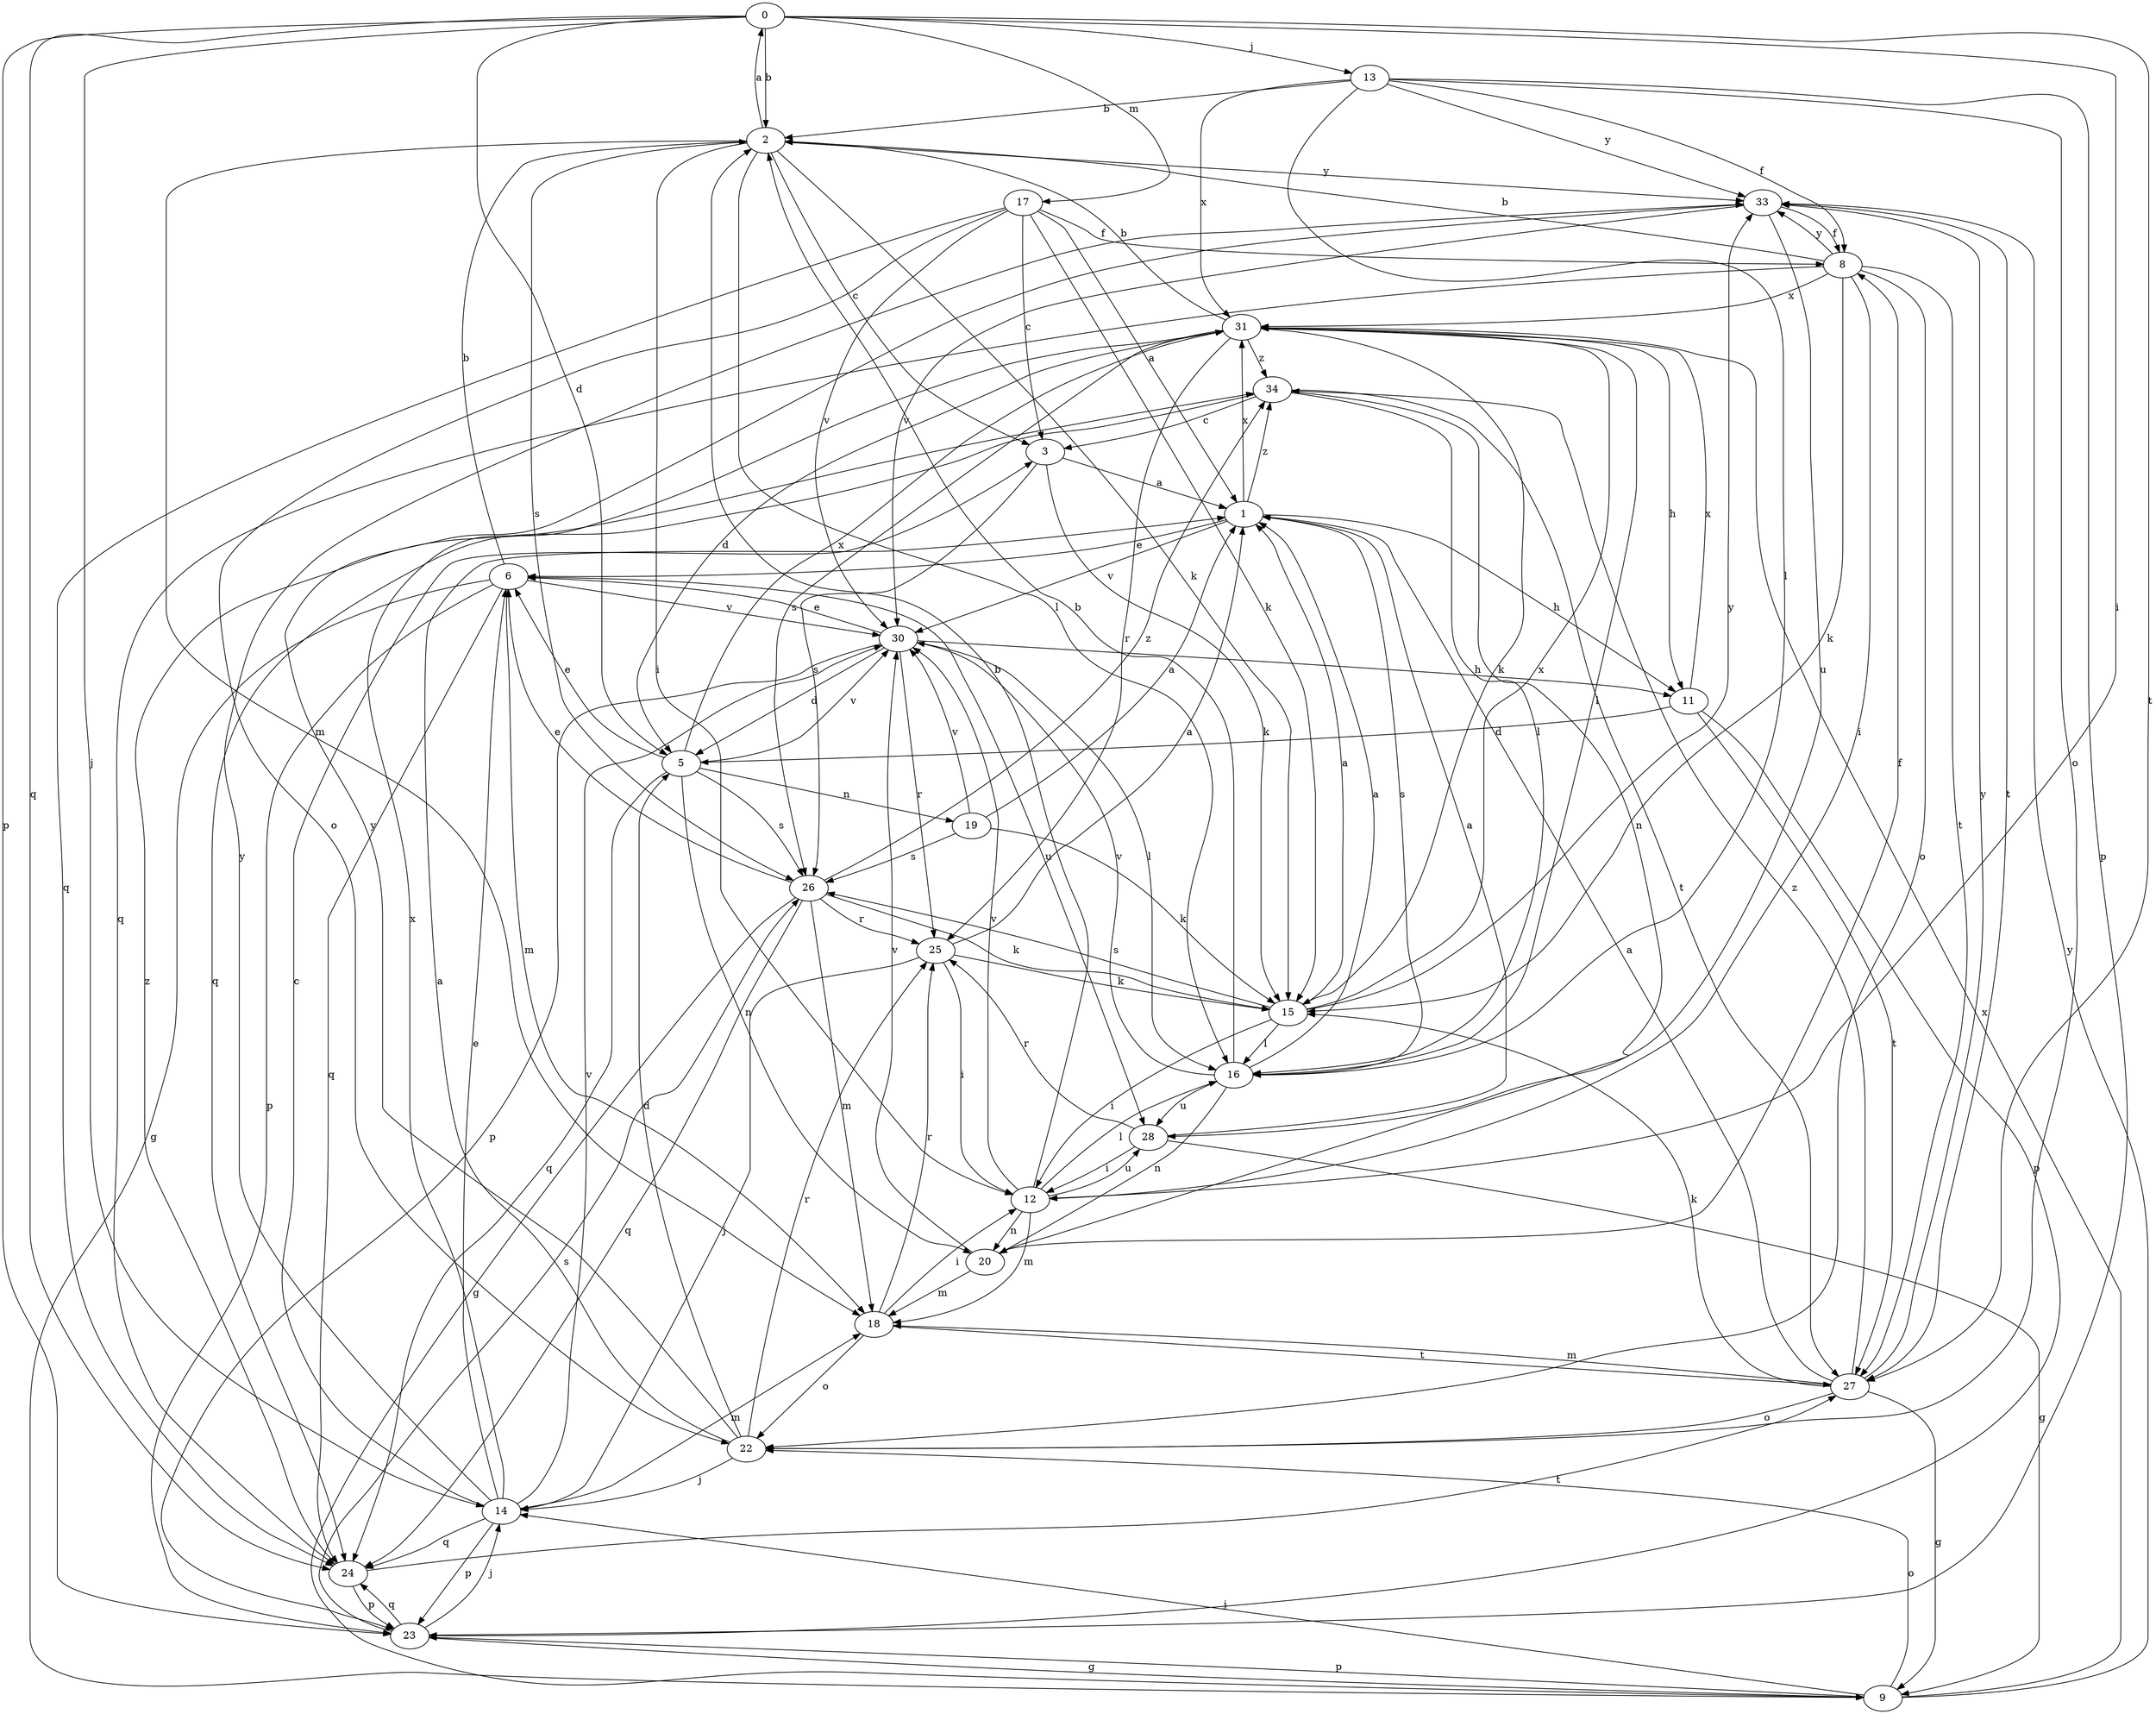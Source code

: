 strict digraph  {
0;
1;
2;
3;
5;
6;
8;
9;
11;
12;
13;
14;
15;
16;
17;
18;
19;
20;
22;
23;
24;
25;
26;
27;
28;
30;
31;
33;
34;
0 -> 2  [label=b];
0 -> 5  [label=d];
0 -> 12  [label=i];
0 -> 13  [label=j];
0 -> 14  [label=j];
0 -> 17  [label=m];
0 -> 23  [label=p];
0 -> 24  [label=q];
0 -> 27  [label=t];
1 -> 6  [label=e];
1 -> 11  [label=h];
1 -> 30  [label=v];
1 -> 31  [label=x];
1 -> 34  [label=z];
1 -> 16  [label=s];
2 -> 0  [label=a];
2 -> 3  [label=c];
2 -> 12  [label=i];
2 -> 15  [label=k];
2 -> 16  [label=l];
2 -> 18  [label=m];
2 -> 26  [label=s];
2 -> 33  [label=y];
3 -> 1  [label=a];
3 -> 15  [label=k];
3 -> 26  [label=s];
5 -> 6  [label=e];
5 -> 19  [label=n];
5 -> 20  [label=n];
5 -> 24  [label=q];
5 -> 26  [label=s];
5 -> 30  [label=v];
5 -> 31  [label=x];
6 -> 2  [label=b];
6 -> 9  [label=g];
6 -> 18  [label=m];
6 -> 23  [label=p];
6 -> 24  [label=q];
6 -> 28  [label=u];
6 -> 30  [label=v];
8 -> 2  [label=b];
8 -> 12  [label=i];
8 -> 15  [label=k];
8 -> 22  [label=o];
8 -> 24  [label=q];
8 -> 27  [label=t];
8 -> 31  [label=x];
8 -> 33  [label=y];
9 -> 14  [label=j];
9 -> 22  [label=o];
9 -> 23  [label=p];
9 -> 31  [label=x];
9 -> 33  [label=y];
11 -> 5  [label=d];
11 -> 23  [label=p];
11 -> 27  [label=t];
11 -> 31  [label=x];
12 -> 2  [label=b];
12 -> 16  [label=l];
12 -> 18  [label=m];
12 -> 20  [label=n];
12 -> 28  [label=u];
12 -> 30  [label=v];
13 -> 2  [label=b];
13 -> 8  [label=f];
13 -> 16  [label=l];
13 -> 22  [label=o];
13 -> 23  [label=p];
13 -> 31  [label=x];
13 -> 33  [label=y];
14 -> 3  [label=c];
14 -> 6  [label=e];
14 -> 18  [label=m];
14 -> 23  [label=p];
14 -> 24  [label=q];
14 -> 30  [label=v];
14 -> 31  [label=x];
14 -> 33  [label=y];
15 -> 1  [label=a];
15 -> 12  [label=i];
15 -> 16  [label=l];
15 -> 26  [label=s];
15 -> 31  [label=x];
15 -> 33  [label=y];
16 -> 1  [label=a];
16 -> 2  [label=b];
16 -> 20  [label=n];
16 -> 28  [label=u];
16 -> 30  [label=v];
17 -> 1  [label=a];
17 -> 3  [label=c];
17 -> 8  [label=f];
17 -> 15  [label=k];
17 -> 22  [label=o];
17 -> 24  [label=q];
17 -> 30  [label=v];
18 -> 12  [label=i];
18 -> 22  [label=o];
18 -> 25  [label=r];
18 -> 27  [label=t];
19 -> 1  [label=a];
19 -> 15  [label=k];
19 -> 26  [label=s];
19 -> 30  [label=v];
20 -> 8  [label=f];
20 -> 18  [label=m];
20 -> 30  [label=v];
22 -> 1  [label=a];
22 -> 5  [label=d];
22 -> 14  [label=j];
22 -> 25  [label=r];
22 -> 33  [label=y];
23 -> 9  [label=g];
23 -> 14  [label=j];
23 -> 24  [label=q];
23 -> 26  [label=s];
24 -> 23  [label=p];
24 -> 27  [label=t];
24 -> 34  [label=z];
25 -> 1  [label=a];
25 -> 12  [label=i];
25 -> 14  [label=j];
25 -> 15  [label=k];
26 -> 6  [label=e];
26 -> 9  [label=g];
26 -> 15  [label=k];
26 -> 18  [label=m];
26 -> 24  [label=q];
26 -> 25  [label=r];
26 -> 34  [label=z];
27 -> 1  [label=a];
27 -> 9  [label=g];
27 -> 15  [label=k];
27 -> 18  [label=m];
27 -> 22  [label=o];
27 -> 33  [label=y];
27 -> 34  [label=z];
28 -> 1  [label=a];
28 -> 9  [label=g];
28 -> 12  [label=i];
28 -> 25  [label=r];
30 -> 5  [label=d];
30 -> 6  [label=e];
30 -> 11  [label=h];
30 -> 16  [label=l];
30 -> 23  [label=p];
30 -> 25  [label=r];
31 -> 2  [label=b];
31 -> 5  [label=d];
31 -> 11  [label=h];
31 -> 15  [label=k];
31 -> 16  [label=l];
31 -> 25  [label=r];
31 -> 26  [label=s];
31 -> 34  [label=z];
33 -> 8  [label=f];
33 -> 27  [label=t];
33 -> 28  [label=u];
33 -> 30  [label=v];
34 -> 3  [label=c];
34 -> 16  [label=l];
34 -> 20  [label=n];
34 -> 24  [label=q];
34 -> 27  [label=t];
}
